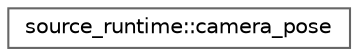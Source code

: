 digraph "类继承关系图"
{
 // LATEX_PDF_SIZE
  bgcolor="transparent";
  edge [fontname=Helvetica,fontsize=10,labelfontname=Helvetica,labelfontsize=10];
  node [fontname=Helvetica,fontsize=10,shape=box,height=0.2,width=0.4];
  rankdir="LR";
  Node0 [id="Node000000",label="source_runtime::camera_pose",height=0.2,width=0.4,color="grey40", fillcolor="white", style="filled",URL="$classsource__runtime_1_1camera__pose.html",tooltip=" "];
}
